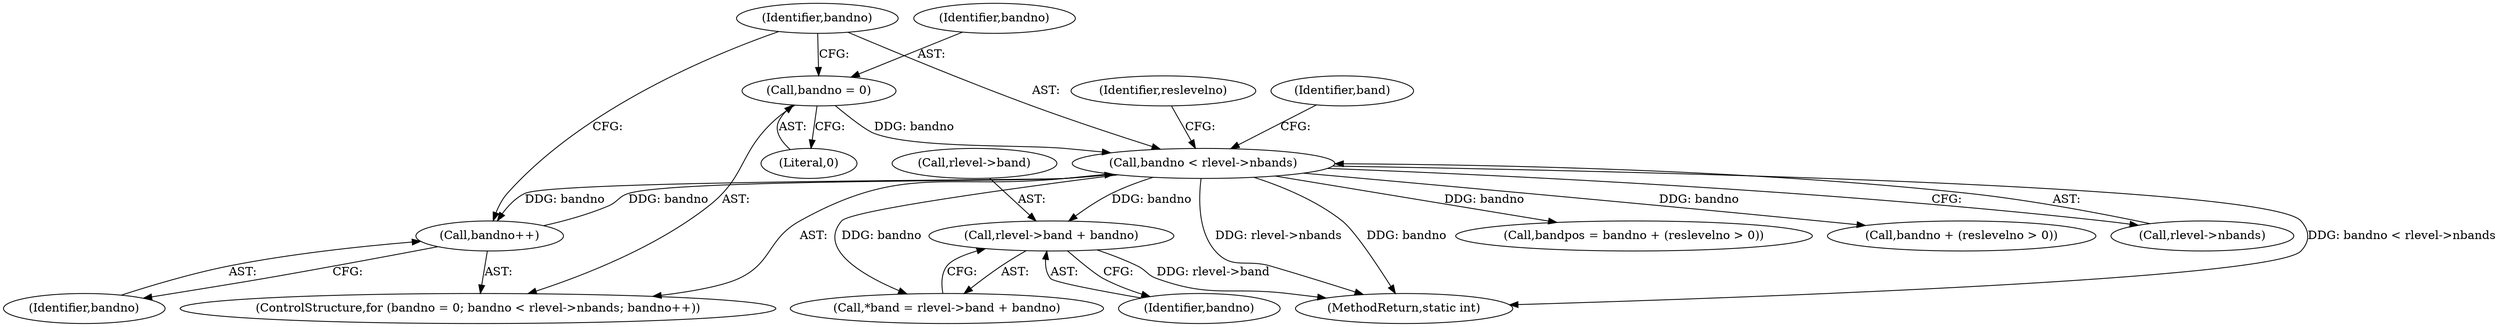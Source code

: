 digraph "0_FFmpeg_fe448cd28d674c3eff3072552eae366d0b659ce9@pointer" {
"1000195" [label="(Call,rlevel->band + bandno)"];
"1000182" [label="(Call,bandno < rlevel->nbands)"];
"1000187" [label="(Call,bandno++)"];
"1000179" [label="(Call,bandno = 0)"];
"1000193" [label="(Call,*band = rlevel->band + bandno)"];
"1000199" [label="(Identifier,bandno)"];
"1000178" [label="(ControlStructure,for (bandno = 0; bandno < rlevel->nbands; bandno++))"];
"1001114" [label="(MethodReturn,static int)"];
"1000183" [label="(Identifier,bandno)"];
"1000205" [label="(Call,bandpos = bandno + (reslevelno > 0))"];
"1000182" [label="(Call,bandno < rlevel->nbands)"];
"1000168" [label="(Identifier,reslevelno)"];
"1000187" [label="(Call,bandno++)"];
"1000179" [label="(Call,bandno = 0)"];
"1000195" [label="(Call,rlevel->band + bandno)"];
"1000207" [label="(Call,bandno + (reslevelno > 0))"];
"1000188" [label="(Identifier,bandno)"];
"1000181" [label="(Literal,0)"];
"1000180" [label="(Identifier,bandno)"];
"1000194" [label="(Identifier,band)"];
"1000184" [label="(Call,rlevel->nbands)"];
"1000196" [label="(Call,rlevel->band)"];
"1000195" -> "1000193"  [label="AST: "];
"1000195" -> "1000199"  [label="CFG: "];
"1000196" -> "1000195"  [label="AST: "];
"1000199" -> "1000195"  [label="AST: "];
"1000193" -> "1000195"  [label="CFG: "];
"1000195" -> "1001114"  [label="DDG: rlevel->band"];
"1000182" -> "1000195"  [label="DDG: bandno"];
"1000182" -> "1000178"  [label="AST: "];
"1000182" -> "1000184"  [label="CFG: "];
"1000183" -> "1000182"  [label="AST: "];
"1000184" -> "1000182"  [label="AST: "];
"1000194" -> "1000182"  [label="CFG: "];
"1000168" -> "1000182"  [label="CFG: "];
"1000182" -> "1001114"  [label="DDG: bandno < rlevel->nbands"];
"1000182" -> "1001114"  [label="DDG: rlevel->nbands"];
"1000182" -> "1001114"  [label="DDG: bandno"];
"1000187" -> "1000182"  [label="DDG: bandno"];
"1000179" -> "1000182"  [label="DDG: bandno"];
"1000182" -> "1000187"  [label="DDG: bandno"];
"1000182" -> "1000193"  [label="DDG: bandno"];
"1000182" -> "1000205"  [label="DDG: bandno"];
"1000182" -> "1000207"  [label="DDG: bandno"];
"1000187" -> "1000178"  [label="AST: "];
"1000187" -> "1000188"  [label="CFG: "];
"1000188" -> "1000187"  [label="AST: "];
"1000183" -> "1000187"  [label="CFG: "];
"1000179" -> "1000178"  [label="AST: "];
"1000179" -> "1000181"  [label="CFG: "];
"1000180" -> "1000179"  [label="AST: "];
"1000181" -> "1000179"  [label="AST: "];
"1000183" -> "1000179"  [label="CFG: "];
}
